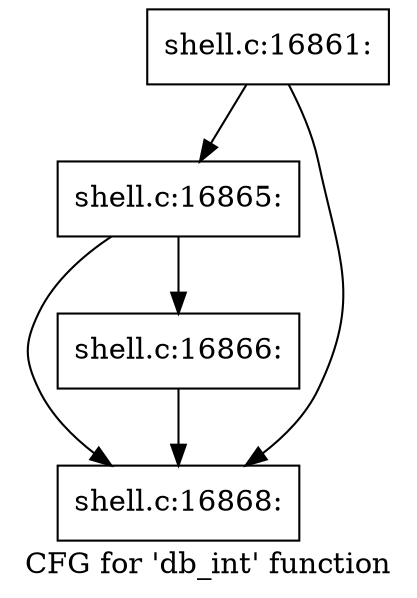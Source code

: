 digraph "CFG for 'db_int' function" {
	label="CFG for 'db_int' function";

	Node0x56027712aa90 [shape=record,label="{shell.c:16861:}"];
	Node0x56027712aa90 -> Node0x56027712db80;
	Node0x56027712aa90 -> Node0x56027712db30;
	Node0x56027712db80 [shape=record,label="{shell.c:16865:}"];
	Node0x56027712db80 -> Node0x56027712da40;
	Node0x56027712db80 -> Node0x56027712db30;
	Node0x56027712da40 [shape=record,label="{shell.c:16866:}"];
	Node0x56027712da40 -> Node0x56027712db30;
	Node0x56027712db30 [shape=record,label="{shell.c:16868:}"];
}
